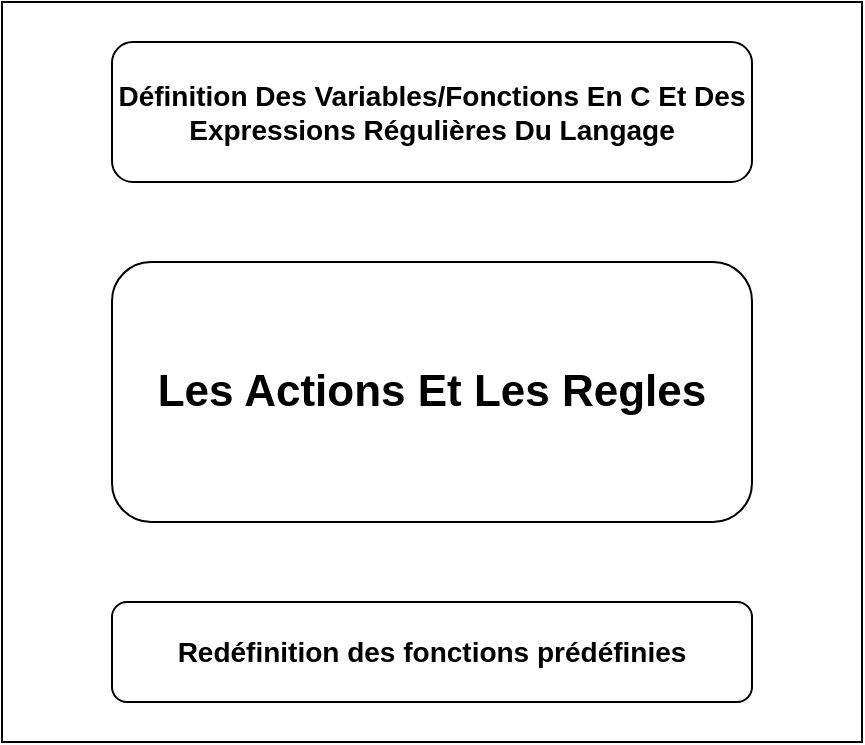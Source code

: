 <mxfile version="26.0.9">
  <diagram name="Page-1" id="qIR4PBeUNiC2tLh2qjDa">
    <mxGraphModel dx="780" dy="504" grid="1" gridSize="10" guides="1" tooltips="1" connect="1" arrows="1" fold="1" page="1" pageScale="1" pageWidth="570" pageHeight="940" math="0" shadow="0">
      <root>
        <mxCell id="0" />
        <mxCell id="1" parent="0" />
        <mxCell id="JcxoXO1hHcja4pvg_03R-1" value="" style="rounded=0;whiteSpace=wrap;html=1;fillColor=none;" parent="1" vertex="1">
          <mxGeometry x="60" y="90" width="430" height="370" as="geometry" />
        </mxCell>
        <mxCell id="JcxoXO1hHcja4pvg_03R-2" value="&lt;b&gt;&lt;font style=&quot;font-size: 14px;&quot;&gt;Définition Des Variables/Fonctions En C Et Des Expressions Régulières Du Langage&lt;/font&gt;&lt;/b&gt;" style="rounded=1;whiteSpace=wrap;html=1;fillColor=none;" parent="1" vertex="1">
          <mxGeometry x="115" y="110" width="320" height="70" as="geometry" />
        </mxCell>
        <mxCell id="JcxoXO1hHcja4pvg_03R-3" value="&lt;font style=&quot;font-size: 22px;&quot;&gt;&lt;b&gt;Les Actions Et Les Regles&lt;/b&gt;&lt;/font&gt;" style="rounded=1;whiteSpace=wrap;html=1;fillColor=none;" parent="1" vertex="1">
          <mxGeometry x="115" y="220" width="320" height="130" as="geometry" />
        </mxCell>
        <mxCell id="JcxoXO1hHcja4pvg_03R-4" value="&lt;b&gt;&lt;font style=&quot;font-size: 14px;&quot;&gt;Redéfinition des fonctions prédéfinies&lt;/font&gt;&lt;/b&gt;" style="rounded=1;whiteSpace=wrap;html=1;fillColor=none;" parent="1" vertex="1">
          <mxGeometry x="115" y="390" width="320" height="50" as="geometry" />
        </mxCell>
      </root>
    </mxGraphModel>
  </diagram>
</mxfile>
